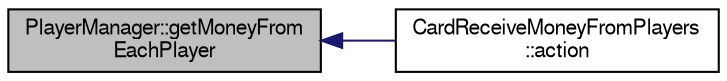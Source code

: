digraph G
{
  edge [fontname="FreeSans",fontsize="10",labelfontname="FreeSans",labelfontsize="10"];
  node [fontname="FreeSans",fontsize="10",shape=record];
  rankdir="LR";
  Node1 [label="PlayerManager::getMoneyFrom\lEachPlayer",height=0.2,width=0.4,color="black", fillcolor="grey75", style="filled" fontcolor="black"];
  Node1 -> Node2 [dir="back",color="midnightblue",fontsize="10",style="solid",fontname="FreeSans"];
  Node2 [label="CardReceiveMoneyFromPlayers\l::action",height=0.2,width=0.4,color="black", fillcolor="white", style="filled",URL="$class_card_receive_money_from_players.html#a0ad84650d1ae995fb3c0e74380e95405",tooltip="method that performs the action associated with that card"];
}
